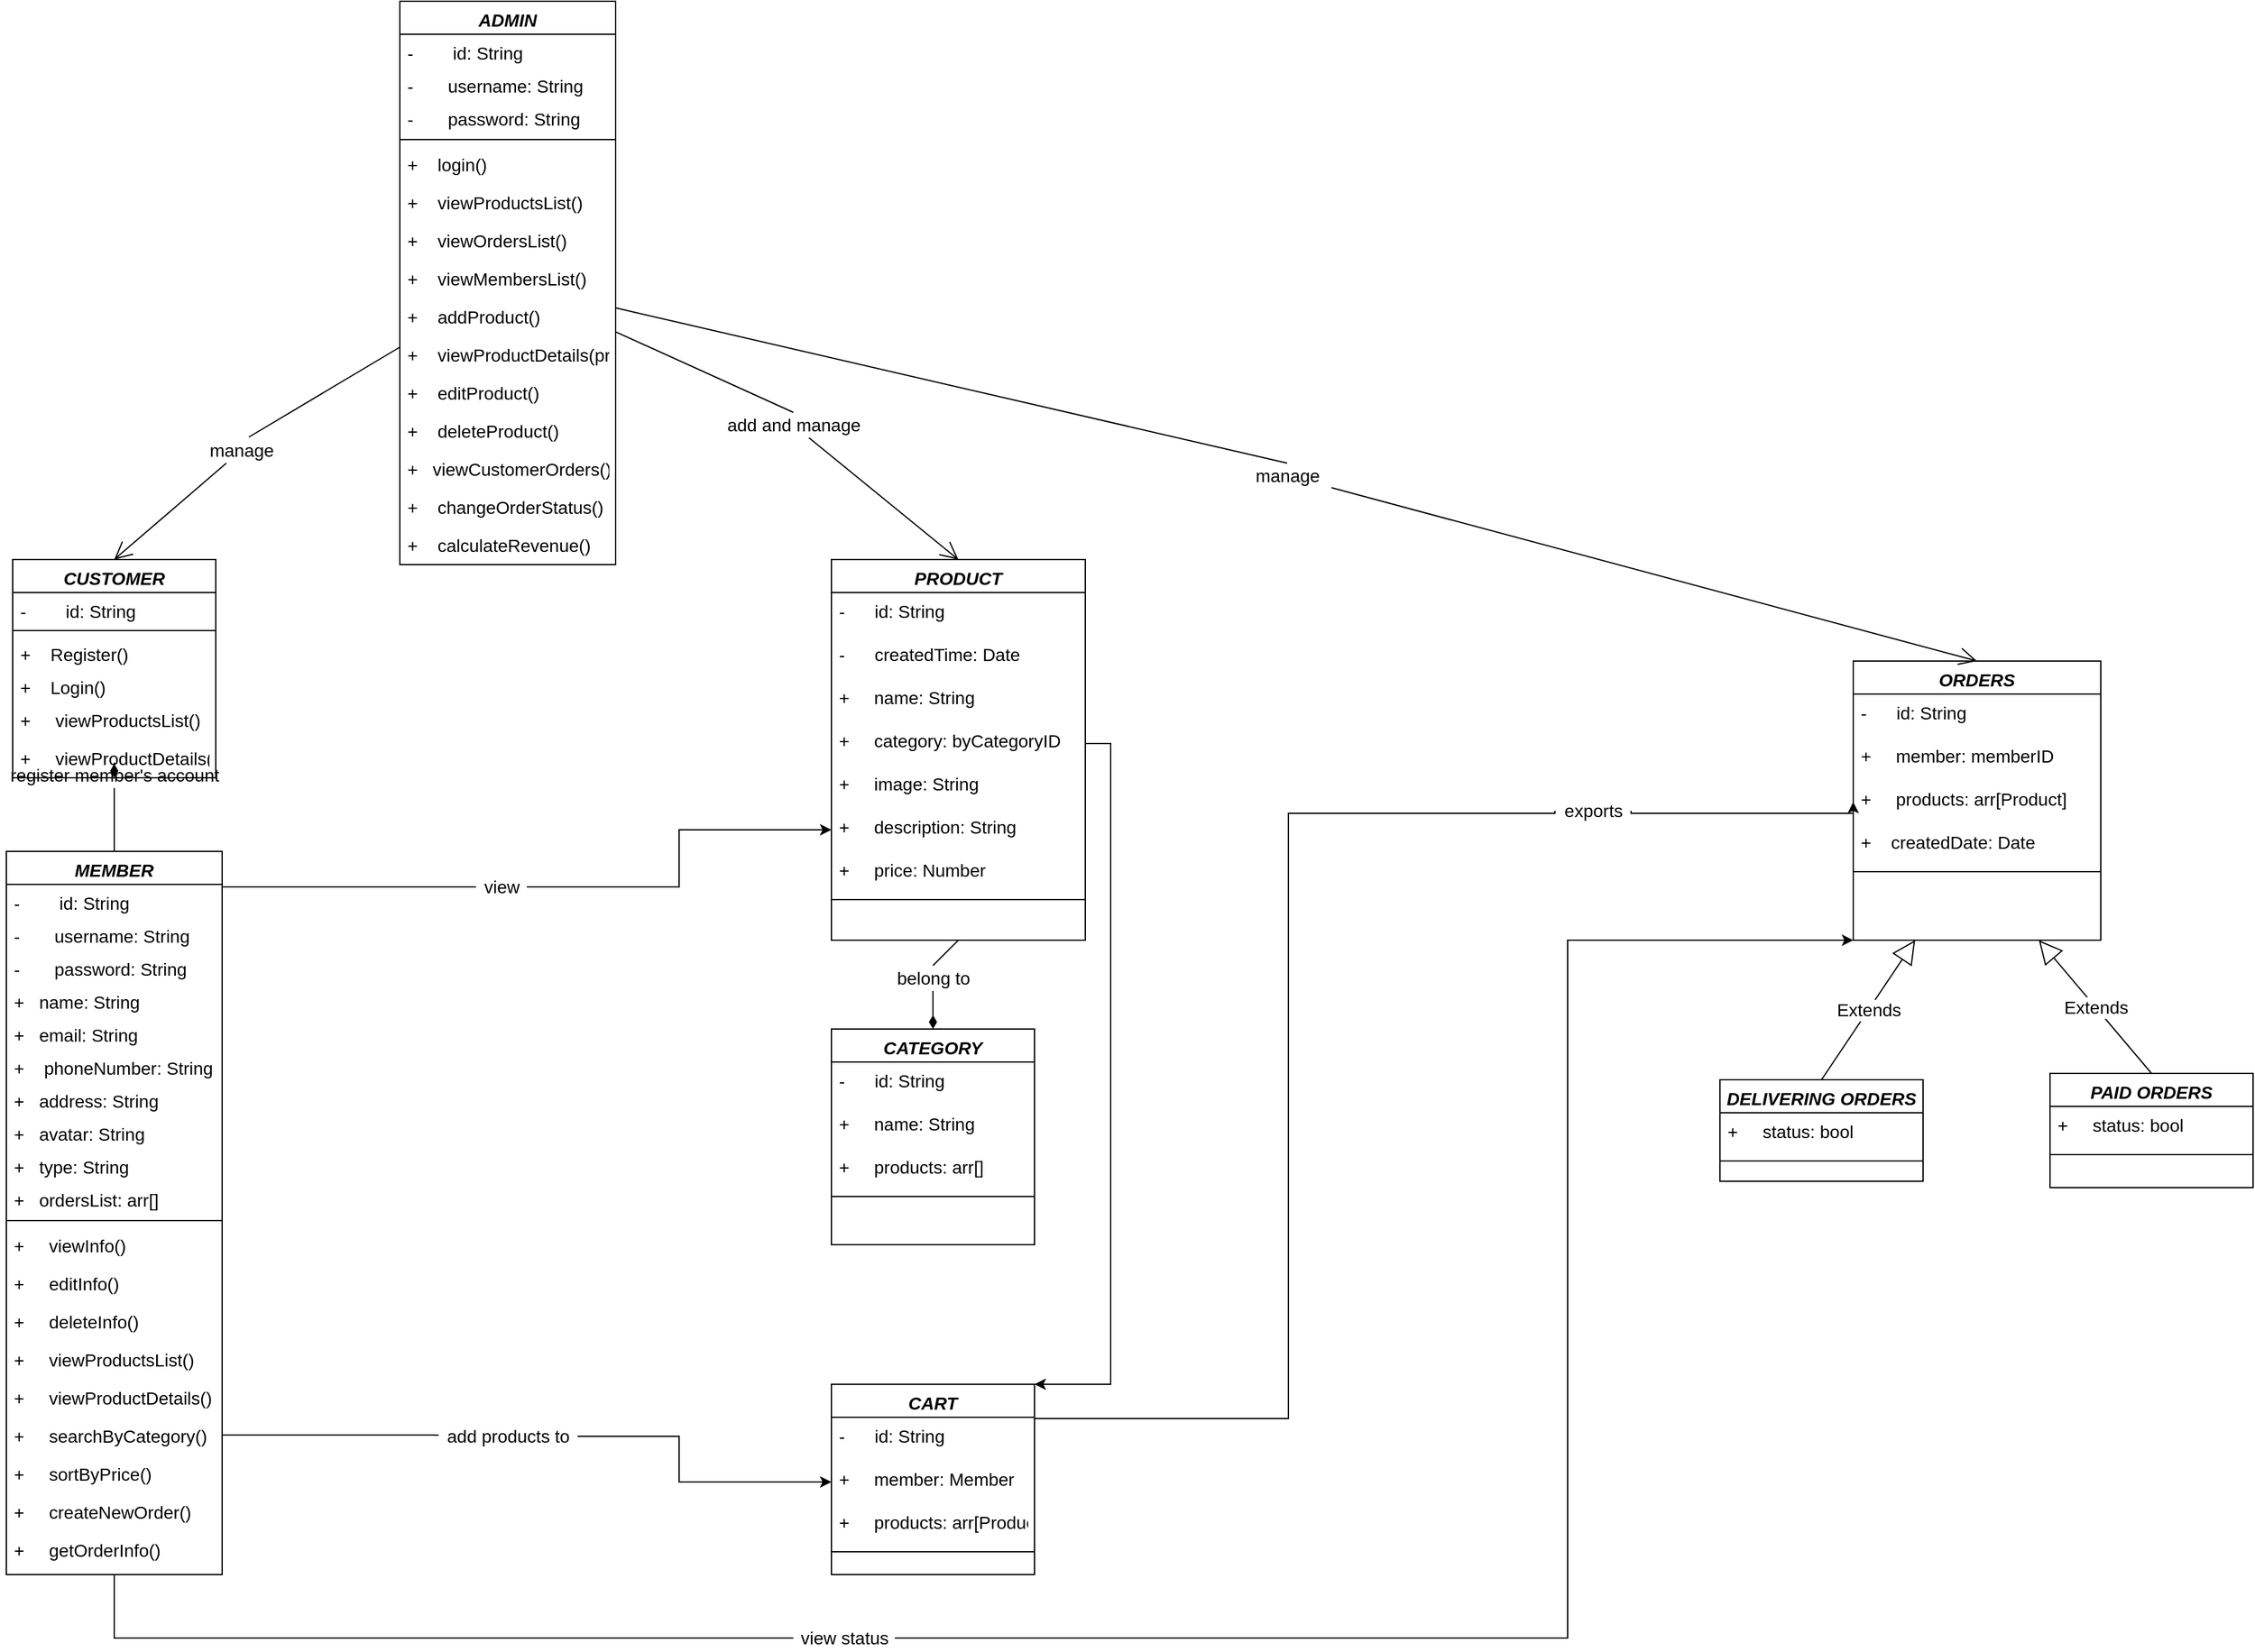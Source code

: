 <mxfile version="20.2.0" type="device"><diagram id="C5RBs43oDa-KdzZeNtuy" name="Page-1"><mxGraphModel dx="2048" dy="1803" grid="1" gridSize="10" guides="1" tooltips="1" connect="1" arrows="1" fold="1" page="1" pageScale="1" pageWidth="827" pageHeight="1169" math="0" shadow="0"><root><mxCell id="WIyWlLk6GJQsqaUBKTNV-0"/><mxCell id="WIyWlLk6GJQsqaUBKTNV-1" parent="WIyWlLk6GJQsqaUBKTNV-0"/><mxCell id="WtOea2Ob_18TwqerCMNY-133" style="edgeStyle=orthogonalEdgeStyle;rounded=0;orthogonalLoop=1;jettySize=auto;html=1;fontSize=14;entryX=0;entryY=1;entryDx=0;entryDy=0;startArrow=none;" parent="WIyWlLk6GJQsqaUBKTNV-1" source="WtOea2Ob_18TwqerCMNY-135" target="WtOea2Ob_18TwqerCMNY-74" edge="1"><mxGeometry relative="1" as="geometry"><mxPoint x="930" y="130" as="targetPoint"/><Array as="points"><mxPoint x="600" y="930"/><mxPoint x="600" y="380"/></Array></mxGeometry></mxCell><mxCell id="zkfFHV4jXpPFQw0GAbJ--0" value="MEMBER" style="swimlane;fontStyle=3;align=center;verticalAlign=top;childLayout=stackLayout;horizontal=1;startSize=26;horizontalStack=0;resizeParent=1;resizeLast=0;collapsible=1;marginBottom=0;rounded=0;shadow=0;strokeWidth=1;fontSize=14;" parent="WIyWlLk6GJQsqaUBKTNV-1" vertex="1"><mxGeometry x="-630" y="310" width="170" height="570" as="geometry"><mxRectangle x="230" y="140" width="160" height="26" as="alternateBounds"/></mxGeometry></mxCell><mxCell id="zkfFHV4jXpPFQw0GAbJ--2" value="-        id: String" style="text;align=left;verticalAlign=top;spacingLeft=4;spacingRight=4;overflow=hidden;rotatable=0;points=[[0,0.5],[1,0.5]];portConstraint=eastwest;rounded=0;shadow=0;html=0;fontSize=14;" parent="zkfFHV4jXpPFQw0GAbJ--0" vertex="1"><mxGeometry y="26" width="170" height="26" as="geometry"/></mxCell><mxCell id="zkfFHV4jXpPFQw0GAbJ--3" value="-       username: String" style="text;align=left;verticalAlign=top;spacingLeft=4;spacingRight=4;overflow=hidden;rotatable=0;points=[[0,0.5],[1,0.5]];portConstraint=eastwest;rounded=0;shadow=0;html=0;fontSize=14;" parent="zkfFHV4jXpPFQw0GAbJ--0" vertex="1"><mxGeometry y="52" width="170" height="26" as="geometry"/></mxCell><mxCell id="WtOea2Ob_18TwqerCMNY-10" value="-       password: String" style="text;align=left;verticalAlign=top;spacingLeft=4;spacingRight=4;overflow=hidden;rotatable=0;points=[[0,0.5],[1,0.5]];portConstraint=eastwest;rounded=0;shadow=0;html=0;fontSize=14;" parent="zkfFHV4jXpPFQw0GAbJ--0" vertex="1"><mxGeometry y="78" width="170" height="26" as="geometry"/></mxCell><mxCell id="WtOea2Ob_18TwqerCMNY-16" value="+   name: String" style="text;align=left;verticalAlign=top;spacingLeft=4;spacingRight=4;overflow=hidden;rotatable=0;points=[[0,0.5],[1,0.5]];portConstraint=eastwest;rounded=0;shadow=0;html=0;fontSize=14;" parent="zkfFHV4jXpPFQw0GAbJ--0" vertex="1"><mxGeometry y="104" width="170" height="26" as="geometry"/></mxCell><mxCell id="WtOea2Ob_18TwqerCMNY-13" value="+   email: String" style="text;align=left;verticalAlign=top;spacingLeft=4;spacingRight=4;overflow=hidden;rotatable=0;points=[[0,0.5],[1,0.5]];portConstraint=eastwest;rounded=0;shadow=0;html=0;fontSize=14;" parent="zkfFHV4jXpPFQw0GAbJ--0" vertex="1"><mxGeometry y="130" width="170" height="26" as="geometry"/></mxCell><mxCell id="WtOea2Ob_18TwqerCMNY-19" value="+    phoneNumber: String" style="text;align=left;verticalAlign=top;spacingLeft=4;spacingRight=4;overflow=hidden;rotatable=0;points=[[0,0.5],[1,0.5]];portConstraint=eastwest;rounded=0;shadow=0;html=0;fontSize=14;" parent="zkfFHV4jXpPFQw0GAbJ--0" vertex="1"><mxGeometry y="156" width="170" height="26" as="geometry"/></mxCell><mxCell id="WtOea2Ob_18TwqerCMNY-18" value="+   address: String" style="text;align=left;verticalAlign=top;spacingLeft=4;spacingRight=4;overflow=hidden;rotatable=0;points=[[0,0.5],[1,0.5]];portConstraint=eastwest;rounded=0;shadow=0;html=0;fontSize=14;" parent="zkfFHV4jXpPFQw0GAbJ--0" vertex="1"><mxGeometry y="182" width="170" height="26" as="geometry"/></mxCell><mxCell id="WtOea2Ob_18TwqerCMNY-14" value="+   avatar: String" style="text;align=left;verticalAlign=top;spacingLeft=4;spacingRight=4;overflow=hidden;rotatable=0;points=[[0,0.5],[1,0.5]];portConstraint=eastwest;rounded=0;shadow=0;html=0;fontSize=14;" parent="zkfFHV4jXpPFQw0GAbJ--0" vertex="1"><mxGeometry y="208" width="170" height="26" as="geometry"/></mxCell><mxCell id="WtOea2Ob_18TwqerCMNY-17" value="+   type: String" style="text;align=left;verticalAlign=top;spacingLeft=4;spacingRight=4;overflow=hidden;rotatable=0;points=[[0,0.5],[1,0.5]];portConstraint=eastwest;rounded=0;shadow=0;html=0;fontSize=14;" parent="zkfFHV4jXpPFQw0GAbJ--0" vertex="1"><mxGeometry y="234" width="170" height="26" as="geometry"/></mxCell><mxCell id="WtOea2Ob_18TwqerCMNY-15" value="+   ordersList: arr[]" style="text;align=left;verticalAlign=top;spacingLeft=4;spacingRight=4;overflow=hidden;rotatable=0;points=[[0,0.5],[1,0.5]];portConstraint=eastwest;rounded=0;shadow=0;html=0;fontSize=14;" parent="zkfFHV4jXpPFQw0GAbJ--0" vertex="1"><mxGeometry y="260" width="170" height="26" as="geometry"/></mxCell><mxCell id="zkfFHV4jXpPFQw0GAbJ--4" value="" style="line;html=1;strokeWidth=1;align=left;verticalAlign=middle;spacingTop=-1;spacingLeft=3;spacingRight=3;rotatable=0;labelPosition=right;points=[];portConstraint=eastwest;fontSize=14;" parent="zkfFHV4jXpPFQw0GAbJ--0" vertex="1"><mxGeometry y="286" width="170" height="10" as="geometry"/></mxCell><mxCell id="zkfFHV4jXpPFQw0GAbJ--5" value="+     viewInfo()" style="text;align=left;verticalAlign=top;spacingLeft=4;spacingRight=4;overflow=hidden;rotatable=0;points=[[0,0.5],[1,0.5]];portConstraint=eastwest;fontSize=14;" parent="zkfFHV4jXpPFQw0GAbJ--0" vertex="1"><mxGeometry y="296" width="170" height="30" as="geometry"/></mxCell><mxCell id="WtOea2Ob_18TwqerCMNY-34" value="+     editInfo()" style="text;align=left;verticalAlign=top;spacingLeft=4;spacingRight=4;overflow=hidden;rotatable=0;points=[[0,0.5],[1,0.5]];portConstraint=eastwest;fontSize=14;" parent="zkfFHV4jXpPFQw0GAbJ--0" vertex="1"><mxGeometry y="326" width="170" height="30" as="geometry"/></mxCell><mxCell id="WtOea2Ob_18TwqerCMNY-33" value="+     deleteInfo()" style="text;align=left;verticalAlign=top;spacingLeft=4;spacingRight=4;overflow=hidden;rotatable=0;points=[[0,0.5],[1,0.5]];portConstraint=eastwest;fontSize=14;" parent="zkfFHV4jXpPFQw0GAbJ--0" vertex="1"><mxGeometry y="356" width="170" height="30" as="geometry"/></mxCell><mxCell id="WtOea2Ob_18TwqerCMNY-35" value="+     viewProductsList()" style="text;align=left;verticalAlign=top;spacingLeft=4;spacingRight=4;overflow=hidden;rotatable=0;points=[[0,0.5],[1,0.5]];portConstraint=eastwest;fontSize=14;" parent="zkfFHV4jXpPFQw0GAbJ--0" vertex="1"><mxGeometry y="386" width="170" height="30" as="geometry"/></mxCell><mxCell id="WtOea2Ob_18TwqerCMNY-36" value="+     viewProductDetails()&#10;" style="text;align=left;verticalAlign=top;spacingLeft=4;spacingRight=4;overflow=hidden;rotatable=0;points=[[0,0.5],[1,0.5]];portConstraint=eastwest;fontStyle=0;fontSize=14;" parent="zkfFHV4jXpPFQw0GAbJ--0" vertex="1"><mxGeometry y="416" width="170" height="30" as="geometry"/></mxCell><mxCell id="WtOea2Ob_18TwqerCMNY-37" value="+     searchByCategory()" style="text;align=left;verticalAlign=top;spacingLeft=4;spacingRight=4;overflow=hidden;rotatable=0;points=[[0,0.5],[1,0.5]];portConstraint=eastwest;fontSize=14;" parent="zkfFHV4jXpPFQw0GAbJ--0" vertex="1"><mxGeometry y="446" width="170" height="30" as="geometry"/></mxCell><mxCell id="WtOea2Ob_18TwqerCMNY-38" value="+     sortByPrice()&#10;" style="text;align=left;verticalAlign=top;spacingLeft=4;spacingRight=4;overflow=hidden;rotatable=0;points=[[0,0.5],[1,0.5]];portConstraint=eastwest;fontSize=14;" parent="zkfFHV4jXpPFQw0GAbJ--0" vertex="1"><mxGeometry y="476" width="170" height="30" as="geometry"/></mxCell><mxCell id="WtOea2Ob_18TwqerCMNY-80" value="+     createNewOrder()" style="text;align=left;verticalAlign=top;spacingLeft=4;spacingRight=4;overflow=hidden;rotatable=0;points=[[0,0.5],[1,0.5]];portConstraint=eastwest;fontSize=14;" parent="zkfFHV4jXpPFQw0GAbJ--0" vertex="1"><mxGeometry y="506" width="170" height="30" as="geometry"/></mxCell><mxCell id="WtOea2Ob_18TwqerCMNY-81" value="+     getOrderInfo()&#10;" style="text;align=left;verticalAlign=top;spacingLeft=4;spacingRight=4;overflow=hidden;rotatable=0;points=[[0,0.5],[1,0.5]];portConstraint=eastwest;fontSize=14;" parent="zkfFHV4jXpPFQw0GAbJ--0" vertex="1"><mxGeometry y="536" width="170" height="30" as="geometry"/></mxCell><mxCell id="zkfFHV4jXpPFQw0GAbJ--13" value="PRODUCT" style="swimlane;fontStyle=3;align=center;verticalAlign=top;childLayout=stackLayout;horizontal=1;startSize=26;horizontalStack=0;resizeParent=1;resizeLast=0;collapsible=1;marginBottom=0;rounded=0;shadow=0;strokeWidth=1;fontSize=14;" parent="WIyWlLk6GJQsqaUBKTNV-1" vertex="1"><mxGeometry x="20" y="80" width="200" height="300" as="geometry"><mxRectangle x="340" y="380" width="170" height="26" as="alternateBounds"/></mxGeometry></mxCell><mxCell id="WtOea2Ob_18TwqerCMNY-48" value="-      id: String" style="text;align=left;verticalAlign=top;spacingLeft=4;spacingRight=4;overflow=hidden;rotatable=0;points=[[0,0.5],[1,0.5]];portConstraint=eastwest;fontSize=14;" parent="zkfFHV4jXpPFQw0GAbJ--13" vertex="1"><mxGeometry y="26" width="200" height="34" as="geometry"/></mxCell><mxCell id="WtOea2Ob_18TwqerCMNY-51" value="-      createdTime: Date" style="text;align=left;verticalAlign=top;spacingLeft=4;spacingRight=4;overflow=hidden;rotatable=0;points=[[0,0.5],[1,0.5]];portConstraint=eastwest;fontSize=14;" parent="zkfFHV4jXpPFQw0GAbJ--13" vertex="1"><mxGeometry y="60" width="200" height="34" as="geometry"/></mxCell><mxCell id="WtOea2Ob_18TwqerCMNY-53" value="+     name: String" style="text;align=left;verticalAlign=top;spacingLeft=4;spacingRight=4;overflow=hidden;rotatable=0;points=[[0,0.5],[1,0.5]];portConstraint=eastwest;fontSize=14;" parent="zkfFHV4jXpPFQw0GAbJ--13" vertex="1"><mxGeometry y="94" width="200" height="34" as="geometry"/></mxCell><mxCell id="WtOea2Ob_18TwqerCMNY-50" value="+     category: byCategoryID " style="text;align=left;verticalAlign=top;spacingLeft=4;spacingRight=4;overflow=hidden;rotatable=0;points=[[0,0.5],[1,0.5]];portConstraint=eastwest;fontSize=14;" parent="zkfFHV4jXpPFQw0GAbJ--13" vertex="1"><mxGeometry y="128" width="200" height="34" as="geometry"/></mxCell><mxCell id="WtOea2Ob_18TwqerCMNY-52" value="+     image: String" style="text;align=left;verticalAlign=top;spacingLeft=4;spacingRight=4;overflow=hidden;rotatable=0;points=[[0,0.5],[1,0.5]];portConstraint=eastwest;fontSize=14;" parent="zkfFHV4jXpPFQw0GAbJ--13" vertex="1"><mxGeometry y="162" width="200" height="34" as="geometry"/></mxCell><mxCell id="WtOea2Ob_18TwqerCMNY-54" value="+     description: String" style="text;align=left;verticalAlign=top;spacingLeft=4;spacingRight=4;overflow=hidden;rotatable=0;points=[[0,0.5],[1,0.5]];portConstraint=eastwest;fontSize=14;" parent="zkfFHV4jXpPFQw0GAbJ--13" vertex="1"><mxGeometry y="196" width="200" height="34" as="geometry"/></mxCell><mxCell id="WtOea2Ob_18TwqerCMNY-49" value="+     price: Number" style="text;align=left;verticalAlign=top;spacingLeft=4;spacingRight=4;overflow=hidden;rotatable=0;points=[[0,0.5],[1,0.5]];portConstraint=eastwest;fontSize=14;" parent="zkfFHV4jXpPFQw0GAbJ--13" vertex="1"><mxGeometry y="230" width="200" height="34" as="geometry"/></mxCell><mxCell id="zkfFHV4jXpPFQw0GAbJ--15" value="" style="line;html=1;strokeWidth=1;align=left;verticalAlign=middle;spacingTop=-1;spacingLeft=3;spacingRight=3;rotatable=0;labelPosition=right;points=[];portConstraint=eastwest;fontSize=14;" parent="zkfFHV4jXpPFQw0GAbJ--13" vertex="1"><mxGeometry y="264" width="200" height="8" as="geometry"/></mxCell><mxCell id="zkfFHV4jXpPFQw0GAbJ--17" value="CUSTOMER" style="swimlane;fontStyle=3;align=center;verticalAlign=top;childLayout=stackLayout;horizontal=1;startSize=26;horizontalStack=0;resizeParent=1;resizeLast=0;collapsible=1;marginBottom=0;rounded=0;shadow=0;strokeWidth=1;fontSize=14;" parent="WIyWlLk6GJQsqaUBKTNV-1" vertex="1"><mxGeometry x="-625" y="80" width="160" height="172" as="geometry"><mxRectangle x="550" y="140" width="160" height="26" as="alternateBounds"/></mxGeometry></mxCell><mxCell id="zkfFHV4jXpPFQw0GAbJ--18" value="-        id: String" style="text;align=left;verticalAlign=top;spacingLeft=4;spacingRight=4;overflow=hidden;rotatable=0;points=[[0,0.5],[1,0.5]];portConstraint=eastwest;fontSize=14;" parent="zkfFHV4jXpPFQw0GAbJ--17" vertex="1"><mxGeometry y="26" width="160" height="26" as="geometry"/></mxCell><mxCell id="zkfFHV4jXpPFQw0GAbJ--23" value="" style="line;html=1;strokeWidth=1;align=left;verticalAlign=middle;spacingTop=-1;spacingLeft=3;spacingRight=3;rotatable=0;labelPosition=right;points=[];portConstraint=eastwest;fontSize=14;" parent="zkfFHV4jXpPFQw0GAbJ--17" vertex="1"><mxGeometry y="52" width="160" height="8" as="geometry"/></mxCell><mxCell id="zkfFHV4jXpPFQw0GAbJ--24" value="+    Register()" style="text;align=left;verticalAlign=top;spacingLeft=4;spacingRight=4;overflow=hidden;rotatable=0;points=[[0,0.5],[1,0.5]];portConstraint=eastwest;fontSize=14;" parent="zkfFHV4jXpPFQw0GAbJ--17" vertex="1"><mxGeometry y="60" width="160" height="26" as="geometry"/></mxCell><mxCell id="zkfFHV4jXpPFQw0GAbJ--25" value="+    Login()" style="text;align=left;verticalAlign=top;spacingLeft=4;spacingRight=4;overflow=hidden;rotatable=0;points=[[0,0.5],[1,0.5]];portConstraint=eastwest;fontSize=14;" parent="zkfFHV4jXpPFQw0GAbJ--17" vertex="1"><mxGeometry y="86" width="160" height="26" as="geometry"/></mxCell><mxCell id="Ph8_BUxoZ1lZdPEtqwdC-0" value="+     viewProductsList()" style="text;align=left;verticalAlign=top;spacingLeft=4;spacingRight=4;overflow=hidden;rotatable=0;points=[[0,0.5],[1,0.5]];portConstraint=eastwest;fontSize=14;" vertex="1" parent="zkfFHV4jXpPFQw0GAbJ--17"><mxGeometry y="112" width="160" height="30" as="geometry"/></mxCell><mxCell id="Ph8_BUxoZ1lZdPEtqwdC-1" value="+     viewProductDetails()&#10;" style="text;align=left;verticalAlign=top;spacingLeft=4;spacingRight=4;overflow=hidden;rotatable=0;points=[[0,0.5],[1,0.5]];portConstraint=eastwest;fontStyle=0;fontSize=14;" vertex="1" parent="zkfFHV4jXpPFQw0GAbJ--17"><mxGeometry y="142" width="160" height="30" as="geometry"/></mxCell><mxCell id="WtOea2Ob_18TwqerCMNY-20" value="ADMIN" style="swimlane;fontStyle=3;align=center;verticalAlign=top;childLayout=stackLayout;horizontal=1;startSize=26;horizontalStack=0;resizeParent=1;resizeLast=0;collapsible=1;marginBottom=0;rounded=0;shadow=0;strokeWidth=1;fontSize=14;" parent="WIyWlLk6GJQsqaUBKTNV-1" vertex="1"><mxGeometry x="-320" y="-360" width="170" height="444" as="geometry"><mxRectangle x="230" y="140" width="160" height="26" as="alternateBounds"/></mxGeometry></mxCell><mxCell id="WtOea2Ob_18TwqerCMNY-21" value="-        id: String" style="text;align=left;verticalAlign=top;spacingLeft=4;spacingRight=4;overflow=hidden;rotatable=0;points=[[0,0.5],[1,0.5]];portConstraint=eastwest;rounded=0;shadow=0;html=0;fontSize=14;" parent="WtOea2Ob_18TwqerCMNY-20" vertex="1"><mxGeometry y="26" width="170" height="26" as="geometry"/></mxCell><mxCell id="WtOea2Ob_18TwqerCMNY-22" value="-       username: String" style="text;align=left;verticalAlign=top;spacingLeft=4;spacingRight=4;overflow=hidden;rotatable=0;points=[[0,0.5],[1,0.5]];portConstraint=eastwest;rounded=0;shadow=0;html=0;fontSize=14;" parent="WtOea2Ob_18TwqerCMNY-20" vertex="1"><mxGeometry y="52" width="170" height="26" as="geometry"/></mxCell><mxCell id="WtOea2Ob_18TwqerCMNY-23" value="-       password: String" style="text;align=left;verticalAlign=top;spacingLeft=4;spacingRight=4;overflow=hidden;rotatable=0;points=[[0,0.5],[1,0.5]];portConstraint=eastwest;rounded=0;shadow=0;html=0;fontSize=14;" parent="WtOea2Ob_18TwqerCMNY-20" vertex="1"><mxGeometry y="78" width="170" height="26" as="geometry"/></mxCell><mxCell id="WtOea2Ob_18TwqerCMNY-31" value="" style="line;html=1;strokeWidth=1;align=left;verticalAlign=middle;spacingTop=-1;spacingLeft=3;spacingRight=3;rotatable=0;labelPosition=right;points=[];portConstraint=eastwest;fontSize=14;" parent="WtOea2Ob_18TwqerCMNY-20" vertex="1"><mxGeometry y="104" width="170" height="10" as="geometry"/></mxCell><mxCell id="WtOea2Ob_18TwqerCMNY-32" value="+    login()" style="text;align=left;verticalAlign=top;spacingLeft=4;spacingRight=4;overflow=hidden;rotatable=0;points=[[0,0.5],[1,0.5]];portConstraint=eastwest;fontSize=14;" parent="WtOea2Ob_18TwqerCMNY-20" vertex="1"><mxGeometry y="114" width="170" height="30" as="geometry"/></mxCell><mxCell id="WtOea2Ob_18TwqerCMNY-39" value="+    viewProductsList()" style="text;align=left;verticalAlign=top;spacingLeft=4;spacingRight=4;overflow=hidden;rotatable=0;points=[[0,0.5],[1,0.5]];portConstraint=eastwest;fontSize=14;" parent="WtOea2Ob_18TwqerCMNY-20" vertex="1"><mxGeometry y="144" width="170" height="30" as="geometry"/></mxCell><mxCell id="WtOea2Ob_18TwqerCMNY-82" value="+    viewOrdersList()" style="text;align=left;verticalAlign=top;spacingLeft=4;spacingRight=4;overflow=hidden;rotatable=0;points=[[0,0.5],[1,0.5]];portConstraint=eastwest;fontSize=14;" parent="WtOea2Ob_18TwqerCMNY-20" vertex="1"><mxGeometry y="174" width="170" height="30" as="geometry"/></mxCell><mxCell id="WtOea2Ob_18TwqerCMNY-43" value="+    viewMembersList()" style="text;align=left;verticalAlign=top;spacingLeft=4;spacingRight=4;overflow=hidden;rotatable=0;points=[[0,0.5],[1,0.5]];portConstraint=eastwest;fontSize=14;" parent="WtOea2Ob_18TwqerCMNY-20" vertex="1"><mxGeometry y="204" width="170" height="30" as="geometry"/></mxCell><mxCell id="WtOea2Ob_18TwqerCMNY-83" value="+    addProduct()" style="text;align=left;verticalAlign=top;spacingLeft=4;spacingRight=4;overflow=hidden;rotatable=0;points=[[0,0.5],[1,0.5]];portConstraint=eastwest;fontSize=14;" parent="WtOea2Ob_18TwqerCMNY-20" vertex="1"><mxGeometry y="234" width="170" height="30" as="geometry"/></mxCell><mxCell id="WtOea2Ob_18TwqerCMNY-84" value="+    viewProductDetails(productID)" style="text;align=left;verticalAlign=top;spacingLeft=4;spacingRight=4;overflow=hidden;rotatable=0;points=[[0,0.5],[1,0.5]];portConstraint=eastwest;fontSize=14;" parent="WtOea2Ob_18TwqerCMNY-20" vertex="1"><mxGeometry y="264" width="170" height="30" as="geometry"/></mxCell><mxCell id="WtOea2Ob_18TwqerCMNY-42" value="+    editProduct()" style="text;align=left;verticalAlign=top;spacingLeft=4;spacingRight=4;overflow=hidden;rotatable=0;points=[[0,0.5],[1,0.5]];portConstraint=eastwest;fontSize=14;" parent="WtOea2Ob_18TwqerCMNY-20" vertex="1"><mxGeometry y="294" width="170" height="30" as="geometry"/></mxCell><mxCell id="WtOea2Ob_18TwqerCMNY-85" value="+    deleteProduct()" style="text;align=left;verticalAlign=top;spacingLeft=4;spacingRight=4;overflow=hidden;rotatable=0;points=[[0,0.5],[1,0.5]];portConstraint=eastwest;fontSize=14;" parent="WtOea2Ob_18TwqerCMNY-20" vertex="1"><mxGeometry y="324" width="170" height="30" as="geometry"/></mxCell><mxCell id="WtOea2Ob_18TwqerCMNY-41" value="+   viewCustomerOrders()" style="text;align=left;verticalAlign=top;spacingLeft=4;spacingRight=4;overflow=hidden;rotatable=0;points=[[0,0.5],[1,0.5]];portConstraint=eastwest;fontSize=14;" parent="WtOea2Ob_18TwqerCMNY-20" vertex="1"><mxGeometry y="354" width="170" height="30" as="geometry"/></mxCell><mxCell id="Ph8_BUxoZ1lZdPEtqwdC-4" value="+    changeOrderStatus()" style="text;align=left;verticalAlign=top;spacingLeft=4;spacingRight=4;overflow=hidden;rotatable=0;points=[[0,0.5],[1,0.5]];portConstraint=eastwest;fontSize=14;" vertex="1" parent="WtOea2Ob_18TwqerCMNY-20"><mxGeometry y="384" width="170" height="30" as="geometry"/></mxCell><mxCell id="WtOea2Ob_18TwqerCMNY-40" value="+    calculateRevenue()" style="text;align=left;verticalAlign=top;spacingLeft=4;spacingRight=4;overflow=hidden;rotatable=0;points=[[0,0.5],[1,0.5]];portConstraint=eastwest;fontSize=14;" parent="WtOea2Ob_18TwqerCMNY-20" vertex="1"><mxGeometry y="414" width="170" height="30" as="geometry"/></mxCell><mxCell id="WtOea2Ob_18TwqerCMNY-56" value="CATEGORY" style="swimlane;fontStyle=3;align=center;verticalAlign=top;childLayout=stackLayout;horizontal=1;startSize=26;horizontalStack=0;resizeParent=1;resizeLast=0;collapsible=1;marginBottom=0;rounded=0;shadow=0;strokeWidth=1;fontSize=14;" parent="WIyWlLk6GJQsqaUBKTNV-1" vertex="1"><mxGeometry x="20" y="450" width="160" height="170" as="geometry"><mxRectangle x="340" y="380" width="170" height="26" as="alternateBounds"/></mxGeometry></mxCell><mxCell id="WtOea2Ob_18TwqerCMNY-57" value="-      id: String" style="text;align=left;verticalAlign=top;spacingLeft=4;spacingRight=4;overflow=hidden;rotatable=0;points=[[0,0.5],[1,0.5]];portConstraint=eastwest;fontSize=14;" parent="WtOea2Ob_18TwqerCMNY-56" vertex="1"><mxGeometry y="26" width="160" height="34" as="geometry"/></mxCell><mxCell id="WtOea2Ob_18TwqerCMNY-59" value="+     name: String" style="text;align=left;verticalAlign=top;spacingLeft=4;spacingRight=4;overflow=hidden;rotatable=0;points=[[0,0.5],[1,0.5]];portConstraint=eastwest;fontSize=14;" parent="WtOea2Ob_18TwqerCMNY-56" vertex="1"><mxGeometry y="60" width="160" height="34" as="geometry"/></mxCell><mxCell id="WtOea2Ob_18TwqerCMNY-60" value="+     products: arr[] " style="text;align=left;verticalAlign=top;spacingLeft=4;spacingRight=4;overflow=hidden;rotatable=0;points=[[0,0.5],[1,0.5]];portConstraint=eastwest;fontSize=14;" parent="WtOea2Ob_18TwqerCMNY-56" vertex="1"><mxGeometry y="94" width="160" height="34" as="geometry"/></mxCell><mxCell id="WtOea2Ob_18TwqerCMNY-64" value="" style="line;html=1;strokeWidth=1;align=left;verticalAlign=middle;spacingTop=-1;spacingLeft=3;spacingRight=3;rotatable=0;labelPosition=right;points=[];portConstraint=eastwest;fontSize=14;" parent="WtOea2Ob_18TwqerCMNY-56" vertex="1"><mxGeometry y="128" width="160" height="8" as="geometry"/></mxCell><mxCell id="WtOea2Ob_18TwqerCMNY-74" value="ORDERS" style="swimlane;fontStyle=3;align=center;verticalAlign=top;childLayout=stackLayout;horizontal=1;startSize=26;horizontalStack=0;resizeParent=1;resizeLast=0;collapsible=1;marginBottom=0;rounded=0;shadow=0;strokeWidth=1;fontSize=14;" parent="WIyWlLk6GJQsqaUBKTNV-1" vertex="1"><mxGeometry x="825" y="160" width="195" height="220" as="geometry"><mxRectangle x="340" y="380" width="170" height="26" as="alternateBounds"/></mxGeometry></mxCell><mxCell id="WtOea2Ob_18TwqerCMNY-75" value="-      id: String" style="text;align=left;verticalAlign=top;spacingLeft=4;spacingRight=4;overflow=hidden;rotatable=0;points=[[0,0.5],[1,0.5]];portConstraint=eastwest;fontSize=14;" parent="WtOea2Ob_18TwqerCMNY-74" vertex="1"><mxGeometry y="26" width="195" height="34" as="geometry"/></mxCell><mxCell id="WtOea2Ob_18TwqerCMNY-76" value="+     member: memberID" style="text;align=left;verticalAlign=top;spacingLeft=4;spacingRight=4;overflow=hidden;rotatable=0;points=[[0,0.5],[1,0.5]];portConstraint=eastwest;fontSize=14;" parent="WtOea2Ob_18TwqerCMNY-74" vertex="1"><mxGeometry y="60" width="195" height="34" as="geometry"/></mxCell><mxCell id="WtOea2Ob_18TwqerCMNY-79" value="+     products: arr[Product] " style="text;align=left;verticalAlign=top;spacingLeft=4;spacingRight=4;overflow=hidden;rotatable=0;points=[[0,0.5],[1,0.5]];portConstraint=eastwest;fontSize=14;" parent="WtOea2Ob_18TwqerCMNY-74" vertex="1"><mxGeometry y="94" width="195" height="34" as="geometry"/></mxCell><mxCell id="WtOea2Ob_18TwqerCMNY-77" value="+    createdDate: Date" style="text;align=left;verticalAlign=top;spacingLeft=4;spacingRight=4;overflow=hidden;rotatable=0;points=[[0,0.5],[1,0.5]];portConstraint=eastwest;fontSize=14;" parent="WtOea2Ob_18TwqerCMNY-74" vertex="1"><mxGeometry y="128" width="195" height="34" as="geometry"/></mxCell><mxCell id="WtOea2Ob_18TwqerCMNY-78" value="" style="line;html=1;strokeWidth=1;align=left;verticalAlign=middle;spacingTop=-1;spacingLeft=3;spacingRight=3;rotatable=0;labelPosition=right;points=[];portConstraint=eastwest;fontSize=14;" parent="WtOea2Ob_18TwqerCMNY-74" vertex="1"><mxGeometry y="162" width="195" height="8" as="geometry"/></mxCell><mxCell id="WtOea2Ob_18TwqerCMNY-86" value="PAID ORDERS" style="swimlane;fontStyle=3;align=center;verticalAlign=top;childLayout=stackLayout;horizontal=1;startSize=26;horizontalStack=0;resizeParent=1;resizeLast=0;collapsible=1;marginBottom=0;rounded=0;shadow=0;strokeWidth=1;fontSize=14;" parent="WIyWlLk6GJQsqaUBKTNV-1" vertex="1"><mxGeometry x="980" y="485" width="160" height="90" as="geometry"><mxRectangle x="340" y="380" width="170" height="26" as="alternateBounds"/></mxGeometry></mxCell><mxCell id="WtOea2Ob_18TwqerCMNY-90" value="+     status: bool" style="text;align=left;verticalAlign=top;spacingLeft=4;spacingRight=4;overflow=hidden;rotatable=0;points=[[0,0.5],[1,0.5]];portConstraint=eastwest;fontSize=14;" parent="WtOea2Ob_18TwqerCMNY-86" vertex="1"><mxGeometry y="26" width="160" height="34" as="geometry"/></mxCell><mxCell id="WtOea2Ob_18TwqerCMNY-91" value="" style="line;html=1;strokeWidth=1;align=left;verticalAlign=middle;spacingTop=-1;spacingLeft=3;spacingRight=3;rotatable=0;labelPosition=right;points=[];portConstraint=eastwest;fontSize=14;" parent="WtOea2Ob_18TwqerCMNY-86" vertex="1"><mxGeometry y="60" width="160" height="8" as="geometry"/></mxCell><mxCell id="WtOea2Ob_18TwqerCMNY-92" value="DELIVERING ORDERS" style="swimlane;fontStyle=3;align=center;verticalAlign=top;childLayout=stackLayout;horizontal=1;startSize=26;horizontalStack=0;resizeParent=1;resizeLast=0;collapsible=1;marginBottom=0;rounded=0;shadow=0;strokeWidth=1;fontSize=14;" parent="WIyWlLk6GJQsqaUBKTNV-1" vertex="1"><mxGeometry x="720" y="490" width="160" height="80" as="geometry"><mxRectangle x="340" y="380" width="170" height="26" as="alternateBounds"/></mxGeometry></mxCell><mxCell id="WtOea2Ob_18TwqerCMNY-96" value="+     status: bool" style="text;align=left;verticalAlign=top;spacingLeft=4;spacingRight=4;overflow=hidden;rotatable=0;points=[[0,0.5],[1,0.5]];portConstraint=eastwest;fontSize=14;" parent="WtOea2Ob_18TwqerCMNY-92" vertex="1"><mxGeometry y="26" width="160" height="34" as="geometry"/></mxCell><mxCell id="WtOea2Ob_18TwqerCMNY-97" value="" style="line;html=1;strokeWidth=1;align=left;verticalAlign=middle;spacingTop=-1;spacingLeft=3;spacingRight=3;rotatable=0;labelPosition=right;points=[];portConstraint=eastwest;fontSize=14;" parent="WtOea2Ob_18TwqerCMNY-92" vertex="1"><mxGeometry y="60" width="160" height="8" as="geometry"/></mxCell><mxCell id="WtOea2Ob_18TwqerCMNY-98" value="" style="endArrow=none;startArrow=none;endFill=0;startFill=1;html=1;verticalAlign=bottom;labelBackgroundColor=none;strokeWidth=1;startSize=8;endSize=8;rounded=0;entryX=0.5;entryY=0;entryDx=0;entryDy=0;exitX=0.5;exitY=1;exitDx=0;exitDy=0;fontSize=14;" parent="WIyWlLk6GJQsqaUBKTNV-1" source="WtOea2Ob_18TwqerCMNY-105" target="zkfFHV4jXpPFQw0GAbJ--0" edge="1"><mxGeometry width="160" relative="1" as="geometry"><mxPoint x="-545" y="200" as="sourcePoint"/><mxPoint x="-140" y="260" as="targetPoint"/></mxGeometry></mxCell><mxCell id="WtOea2Ob_18TwqerCMNY-116" value="CART" style="swimlane;fontStyle=3;align=center;verticalAlign=top;childLayout=stackLayout;horizontal=1;startSize=26;horizontalStack=0;resizeParent=1;resizeLast=0;collapsible=1;marginBottom=0;rounded=0;shadow=0;strokeWidth=1;fontSize=14;" parent="WIyWlLk6GJQsqaUBKTNV-1" vertex="1"><mxGeometry x="20" y="730" width="160" height="150" as="geometry"><mxRectangle x="340" y="380" width="170" height="26" as="alternateBounds"/></mxGeometry></mxCell><mxCell id="WtOea2Ob_18TwqerCMNY-117" value="-      id: String" style="text;align=left;verticalAlign=top;spacingLeft=4;spacingRight=4;overflow=hidden;rotatable=0;points=[[0,0.5],[1,0.5]];portConstraint=eastwest;fontSize=14;" parent="WtOea2Ob_18TwqerCMNY-116" vertex="1"><mxGeometry y="26" width="160" height="34" as="geometry"/></mxCell><mxCell id="WtOea2Ob_18TwqerCMNY-118" value="+     member: Member" style="text;align=left;verticalAlign=top;spacingLeft=4;spacingRight=4;overflow=hidden;rotatable=0;points=[[0,0.5],[1,0.5]];portConstraint=eastwest;fontSize=14;" parent="WtOea2Ob_18TwqerCMNY-116" vertex="1"><mxGeometry y="60" width="160" height="34" as="geometry"/></mxCell><mxCell id="WtOea2Ob_18TwqerCMNY-119" value="+     products: arr[Product] " style="text;align=left;verticalAlign=top;spacingLeft=4;spacingRight=4;overflow=hidden;rotatable=0;points=[[0,0.5],[1,0.5]];portConstraint=eastwest;fontSize=14;" parent="WtOea2Ob_18TwqerCMNY-116" vertex="1"><mxGeometry y="94" width="160" height="34" as="geometry"/></mxCell><mxCell id="WtOea2Ob_18TwqerCMNY-121" value="" style="line;html=1;strokeWidth=1;align=left;verticalAlign=middle;spacingTop=-1;spacingLeft=3;spacingRight=3;rotatable=0;labelPosition=right;points=[];portConstraint=eastwest;fontSize=14;" parent="WtOea2Ob_18TwqerCMNY-116" vertex="1"><mxGeometry y="128" width="160" height="8" as="geometry"/></mxCell><mxCell id="WtOea2Ob_18TwqerCMNY-123" value="" style="endArrow=none;startArrow=none;endFill=0;startFill=1;html=1;verticalAlign=bottom;labelBackgroundColor=none;strokeWidth=1;startSize=8;endSize=8;rounded=0;entryX=0.5;entryY=1;entryDx=0;entryDy=0;exitX=0.5;exitY=0;exitDx=0;exitDy=0;fontSize=14;" parent="WIyWlLk6GJQsqaUBKTNV-1" source="WtOea2Ob_18TwqerCMNY-124" target="zkfFHV4jXpPFQw0GAbJ--13" edge="1"><mxGeometry width="160" relative="1" as="geometry"><mxPoint x="-220" y="300" as="sourcePoint"/><mxPoint x="-220" y="350" as="targetPoint"/></mxGeometry></mxCell><mxCell id="WtOea2Ob_18TwqerCMNY-125" value="Extends" style="endArrow=block;endSize=16;endFill=0;html=1;rounded=0;entryX=0.75;entryY=1;entryDx=0;entryDy=0;exitX=0.5;exitY=0;exitDx=0;exitDy=0;fontSize=14;" parent="WIyWlLk6GJQsqaUBKTNV-1" source="WtOea2Ob_18TwqerCMNY-86" target="WtOea2Ob_18TwqerCMNY-74" edge="1"><mxGeometry width="160" relative="1" as="geometry"><mxPoint x="695" y="-30" as="sourcePoint"/><mxPoint x="855" y="-30" as="targetPoint"/></mxGeometry></mxCell><mxCell id="WtOea2Ob_18TwqerCMNY-126" value="Extends" style="endArrow=block;endSize=16;endFill=0;html=1;rounded=0;entryX=0.25;entryY=1;entryDx=0;entryDy=0;exitX=0.5;exitY=0;exitDx=0;exitDy=0;fontSize=14;" parent="WIyWlLk6GJQsqaUBKTNV-1" source="WtOea2Ob_18TwqerCMNY-92" target="WtOea2Ob_18TwqerCMNY-74" edge="1"><mxGeometry width="160" relative="1" as="geometry"><mxPoint x="1075" y="-129" as="sourcePoint"/><mxPoint x="995" y="-183" as="targetPoint"/></mxGeometry></mxCell><mxCell id="WtOea2Ob_18TwqerCMNY-128" value="" style="endArrow=open;endFill=1;endSize=12;html=1;rounded=0;entryX=0.5;entryY=0;entryDx=0;entryDy=0;fontSize=14;startArrow=none;" parent="WIyWlLk6GJQsqaUBKTNV-1" source="WtOea2Ob_18TwqerCMNY-129" target="zkfFHV4jXpPFQw0GAbJ--13" edge="1"><mxGeometry width="160" relative="1" as="geometry"><mxPoint x="-150" y="190" as="sourcePoint"/><mxPoint x="10" y="190" as="targetPoint"/></mxGeometry></mxCell><mxCell id="WtOea2Ob_18TwqerCMNY-130" value="" style="endArrow=open;endFill=1;endSize=12;html=1;rounded=0;entryX=0.5;entryY=0;entryDx=0;entryDy=0;fontSize=14;startArrow=none;" parent="WIyWlLk6GJQsqaUBKTNV-1" source="WtOea2Ob_18TwqerCMNY-131" target="zkfFHV4jXpPFQw0GAbJ--17" edge="1"><mxGeometry width="160" relative="1" as="geometry"><mxPoint x="-50" y="-94.099" as="sourcePoint"/><mxPoint x="270" y="90" as="targetPoint"/></mxGeometry></mxCell><mxCell id="WtOea2Ob_18TwqerCMNY-132" value="" style="endArrow=open;endFill=1;endSize=12;html=1;rounded=0;entryX=0.5;entryY=0;entryDx=0;entryDy=0;fontSize=14;startArrow=none;" parent="WIyWlLk6GJQsqaUBKTNV-1" source="WtOea2Ob_18TwqerCMNY-134" target="WtOea2Ob_18TwqerCMNY-74" edge="1"><mxGeometry width="160" relative="1" as="geometry"><mxPoint x="-220" y="-93.488" as="sourcePoint"/><mxPoint x="-180" y="260" as="targetPoint"/></mxGeometry></mxCell><mxCell id="WtOea2Ob_18TwqerCMNY-136" style="edgeStyle=orthogonalEdgeStyle;rounded=0;orthogonalLoop=1;jettySize=auto;html=1;fontSize=14;entryX=0;entryY=0.5;entryDx=0;entryDy=0;exitX=1;exitY=0.5;exitDx=0;exitDy=0;startArrow=none;" parent="WIyWlLk6GJQsqaUBKTNV-1" source="WtOea2Ob_18TwqerCMNY-137" target="WtOea2Ob_18TwqerCMNY-54" edge="1"><mxGeometry relative="1" as="geometry"><mxPoint x="-440" y="370" as="sourcePoint"/><Array as="points"/></mxGeometry></mxCell><mxCell id="WtOea2Ob_18TwqerCMNY-139" style="edgeStyle=orthogonalEdgeStyle;rounded=0;orthogonalLoop=1;jettySize=auto;html=1;exitX=1;exitY=0.5;exitDx=0;exitDy=0;entryX=0;entryY=0.5;entryDx=0;entryDy=0;fontSize=14;startArrow=none;" parent="WIyWlLk6GJQsqaUBKTNV-1" source="WtOea2Ob_18TwqerCMNY-138" target="WtOea2Ob_18TwqerCMNY-118" edge="1"><mxGeometry relative="1" as="geometry"><Array as="points"><mxPoint x="-100" y="771"/><mxPoint x="-100" y="807"/></Array></mxGeometry></mxCell><mxCell id="WtOea2Ob_18TwqerCMNY-140" style="edgeStyle=orthogonalEdgeStyle;rounded=0;orthogonalLoop=1;jettySize=auto;html=1;exitX=1;exitY=0.5;exitDx=0;exitDy=0;entryX=0;entryY=0.5;entryDx=0;entryDy=0;fontSize=14;startArrow=none;" parent="WIyWlLk6GJQsqaUBKTNV-1" source="WtOea2Ob_18TwqerCMNY-141" target="WtOea2Ob_18TwqerCMNY-79" edge="1"><mxGeometry relative="1" as="geometry"><Array as="points"><mxPoint x="650" y="280"/><mxPoint x="825" y="280"/></Array></mxGeometry></mxCell><mxCell id="WtOea2Ob_18TwqerCMNY-134" value="manage" style="text;html=1;align=center;verticalAlign=middle;resizable=0;points=[];autosize=1;strokeColor=none;fillColor=none;fontSize=14;" parent="WIyWlLk6GJQsqaUBKTNV-1" vertex="1"><mxGeometry x="344" y="4" width="70" height="20" as="geometry"/></mxCell><mxCell id="WtOea2Ob_18TwqerCMNY-143" value="" style="endArrow=none;endFill=1;endSize=12;html=1;rounded=0;entryX=0.5;entryY=0;entryDx=0;entryDy=0;fontSize=14;" parent="WIyWlLk6GJQsqaUBKTNV-1" source="WtOea2Ob_18TwqerCMNY-20" target="WtOea2Ob_18TwqerCMNY-134" edge="1"><mxGeometry width="160" relative="1" as="geometry"><mxPoint x="-150.0" y="-129.662" as="sourcePoint"/><mxPoint x="905" y="160.0" as="targetPoint"/></mxGeometry></mxCell><mxCell id="WtOea2Ob_18TwqerCMNY-141" value="exports" style="text;html=1;align=center;verticalAlign=middle;resizable=0;points=[];autosize=1;strokeColor=none;fillColor=none;fontSize=14;" parent="WIyWlLk6GJQsqaUBKTNV-1" vertex="1"><mxGeometry x="590" y="268" width="60" height="20" as="geometry"/></mxCell><mxCell id="WtOea2Ob_18TwqerCMNY-146" value="" style="edgeStyle=orthogonalEdgeStyle;rounded=0;orthogonalLoop=1;jettySize=auto;html=1;exitX=1;exitY=0.5;exitDx=0;exitDy=0;entryX=0;entryY=0.5;entryDx=0;entryDy=0;fontSize=14;endArrow=none;" parent="WIyWlLk6GJQsqaUBKTNV-1" source="WtOea2Ob_18TwqerCMNY-118" target="WtOea2Ob_18TwqerCMNY-141" edge="1"><mxGeometry relative="1" as="geometry"><mxPoint x="180" y="757.0" as="sourcePoint"/><mxPoint x="825" y="271" as="targetPoint"/><Array as="points"><mxPoint x="380" y="757"/><mxPoint x="380" y="280"/><mxPoint x="590" y="280"/></Array></mxGeometry></mxCell><mxCell id="WtOea2Ob_18TwqerCMNY-135" value="view status" style="text;html=1;align=center;verticalAlign=middle;resizable=0;points=[];autosize=1;strokeColor=none;fillColor=none;fontSize=14;" parent="WIyWlLk6GJQsqaUBKTNV-1" vertex="1"><mxGeometry x="-10" y="920" width="80" height="20" as="geometry"/></mxCell><mxCell id="WtOea2Ob_18TwqerCMNY-147" value="" style="edgeStyle=orthogonalEdgeStyle;rounded=0;orthogonalLoop=1;jettySize=auto;html=1;exitX=0.5;exitY=1;exitDx=0;exitDy=0;fontSize=14;endArrow=none;" parent="WIyWlLk6GJQsqaUBKTNV-1" source="zkfFHV4jXpPFQw0GAbJ--0" target="WtOea2Ob_18TwqerCMNY-135" edge="1"><mxGeometry relative="1" as="geometry"><mxPoint x="-545" y="820" as="sourcePoint"/><mxPoint x="825" y="380" as="targetPoint"/><Array as="points"><mxPoint x="-545" y="930"/></Array></mxGeometry></mxCell><mxCell id="WtOea2Ob_18TwqerCMNY-138" value="add products to" style="text;html=1;align=center;verticalAlign=middle;resizable=0;points=[];autosize=1;strokeColor=none;fillColor=none;fontSize=14;" parent="WIyWlLk6GJQsqaUBKTNV-1" vertex="1"><mxGeometry x="-290" y="761" width="110" height="20" as="geometry"/></mxCell><mxCell id="WtOea2Ob_18TwqerCMNY-148" value="" style="edgeStyle=orthogonalEdgeStyle;rounded=0;orthogonalLoop=1;jettySize=auto;html=1;exitX=1;exitY=0.5;exitDx=0;exitDy=0;entryX=0.005;entryY=0.458;entryDx=0;entryDy=0;fontSize=14;endArrow=none;entryPerimeter=0;" parent="WIyWlLk6GJQsqaUBKTNV-1" source="WtOea2Ob_18TwqerCMNY-37" target="WtOea2Ob_18TwqerCMNY-138" edge="1"><mxGeometry relative="1" as="geometry"><mxPoint x="-460" y="591.0" as="sourcePoint"/><mxPoint x="20" y="757.0" as="targetPoint"/><Array as="points"><mxPoint x="-460" y="770"/><mxPoint x="-295" y="770"/></Array></mxGeometry></mxCell><mxCell id="WtOea2Ob_18TwqerCMNY-124" value="belong to" style="text;html=1;align=center;verticalAlign=middle;resizable=0;points=[];autosize=1;strokeColor=none;fillColor=none;fontSize=14;" parent="WIyWlLk6GJQsqaUBKTNV-1" vertex="1"><mxGeometry x="65" y="400" width="70" height="20" as="geometry"/></mxCell><mxCell id="WtOea2Ob_18TwqerCMNY-149" value="" style="endArrow=none;startArrow=diamondThin;endFill=0;startFill=1;html=1;verticalAlign=bottom;labelBackgroundColor=none;strokeWidth=1;startSize=8;endSize=8;rounded=0;entryX=0.5;entryY=1;entryDx=0;entryDy=0;exitX=0.5;exitY=0;exitDx=0;exitDy=0;fontSize=14;" parent="WIyWlLk6GJQsqaUBKTNV-1" source="WtOea2Ob_18TwqerCMNY-56" target="WtOea2Ob_18TwqerCMNY-124" edge="1"><mxGeometry width="160" relative="1" as="geometry"><mxPoint x="100" y="450" as="sourcePoint"/><mxPoint x="100" y="330" as="targetPoint"/></mxGeometry></mxCell><mxCell id="WtOea2Ob_18TwqerCMNY-137" value="view" style="text;html=1;align=center;verticalAlign=middle;resizable=0;points=[];autosize=1;strokeColor=none;fillColor=none;fontSize=14;" parent="WIyWlLk6GJQsqaUBKTNV-1" vertex="1"><mxGeometry x="-260" y="328" width="40" height="20" as="geometry"/></mxCell><mxCell id="WtOea2Ob_18TwqerCMNY-151" value="" style="edgeStyle=orthogonalEdgeStyle;rounded=0;orthogonalLoop=1;jettySize=auto;html=1;fontSize=14;exitX=1;exitY=0.5;exitDx=0;exitDy=0;endArrow=none;" parent="WIyWlLk6GJQsqaUBKTNV-1" source="WtOea2Ob_18TwqerCMNY-10" target="WtOea2Ob_18TwqerCMNY-137" edge="1"><mxGeometry relative="1" as="geometry"><mxPoint x="-460" y="341.0" as="sourcePoint"/><mxPoint x="-100" y="330" as="targetPoint"/><Array as="points"><mxPoint x="-460" y="338"/></Array></mxGeometry></mxCell><mxCell id="WtOea2Ob_18TwqerCMNY-131" value="manage" style="text;html=1;align=center;verticalAlign=middle;resizable=0;points=[];autosize=1;strokeColor=none;fillColor=none;fontSize=14;" parent="WIyWlLk6GJQsqaUBKTNV-1" vertex="1"><mxGeometry x="-480" y="-16" width="70" height="20" as="geometry"/></mxCell><mxCell id="WtOea2Ob_18TwqerCMNY-152" value="" style="endArrow=none;endFill=1;endSize=12;html=1;rounded=0;entryX=0.586;entryY=-0.025;entryDx=0;entryDy=0;fontSize=14;entryPerimeter=0;" parent="WIyWlLk6GJQsqaUBKTNV-1" source="WtOea2Ob_18TwqerCMNY-20" target="WtOea2Ob_18TwqerCMNY-131" edge="1"><mxGeometry width="160" relative="1" as="geometry"><mxPoint x="-320" y="-89.113" as="sourcePoint"/><mxPoint x="-545.0" y="80" as="targetPoint"/></mxGeometry></mxCell><mxCell id="WtOea2Ob_18TwqerCMNY-129" value="add and manage" style="text;html=1;align=center;verticalAlign=middle;resizable=0;points=[];autosize=1;strokeColor=none;fillColor=none;fontSize=14;" parent="WIyWlLk6GJQsqaUBKTNV-1" vertex="1"><mxGeometry x="-70" y="-36" width="120" height="20" as="geometry"/></mxCell><mxCell id="WtOea2Ob_18TwqerCMNY-153" value="" style="endArrow=none;endFill=1;endSize=12;html=1;rounded=0;entryX=0.5;entryY=0;entryDx=0;entryDy=0;fontSize=14;" parent="WIyWlLk6GJQsqaUBKTNV-1" source="WtOea2Ob_18TwqerCMNY-20" target="WtOea2Ob_18TwqerCMNY-129" edge="1"><mxGeometry width="160" relative="1" as="geometry"><mxPoint x="-150" y="-106.567" as="sourcePoint"/><mxPoint x="100" y="30" as="targetPoint"/></mxGeometry></mxCell><mxCell id="WtOea2Ob_18TwqerCMNY-105" value="register member's account" style="text;html=1;align=center;verticalAlign=middle;resizable=0;points=[];autosize=1;strokeColor=none;fillColor=none;fontSize=14;" parent="WIyWlLk6GJQsqaUBKTNV-1" vertex="1"><mxGeometry x="-635" y="240" width="180" height="20" as="geometry"/></mxCell><mxCell id="WtOea2Ob_18TwqerCMNY-154" value="" style="endArrow=none;startArrow=diamondThin;endFill=0;startFill=1;html=1;verticalAlign=bottom;labelBackgroundColor=none;strokeWidth=1;startSize=8;endSize=8;rounded=0;entryX=0.5;entryY=0;entryDx=0;entryDy=0;exitX=0.5;exitY=1;exitDx=0;exitDy=0;fontSize=14;" parent="WIyWlLk6GJQsqaUBKTNV-1" source="zkfFHV4jXpPFQw0GAbJ--17" target="WtOea2Ob_18TwqerCMNY-105" edge="1"><mxGeometry width="160" relative="1" as="geometry"><mxPoint x="-545" y="200" as="sourcePoint"/><mxPoint x="-545" y="250" as="targetPoint"/></mxGeometry></mxCell><mxCell id="Ph8_BUxoZ1lZdPEtqwdC-2" style="edgeStyle=orthogonalEdgeStyle;rounded=0;orthogonalLoop=1;jettySize=auto;html=1;exitX=1;exitY=0.5;exitDx=0;exitDy=0;entryX=1;entryY=0;entryDx=0;entryDy=0;" edge="1" parent="WIyWlLk6GJQsqaUBKTNV-1" source="WtOea2Ob_18TwqerCMNY-50" target="WtOea2Ob_18TwqerCMNY-116"><mxGeometry relative="1" as="geometry"><Array as="points"><mxPoint x="240" y="225"/><mxPoint x="240" y="730"/></Array></mxGeometry></mxCell></root></mxGraphModel></diagram></mxfile>